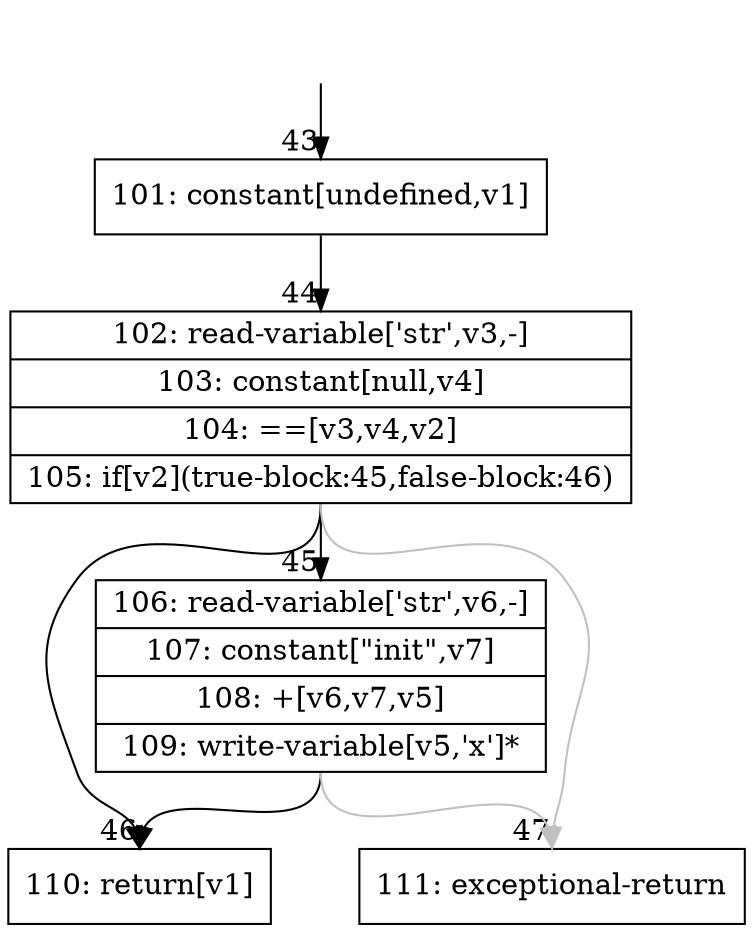 digraph {
rankdir="TD"
BB_entry8[shape=none,label=""];
BB_entry8 -> BB43 [tailport=s, headport=n, headlabel="    43"]
BB43 [shape=record label="{101: constant[undefined,v1]}" ] 
BB43 -> BB44 [tailport=s, headport=n, headlabel="      44"]
BB44 [shape=record label="{102: read-variable['str',v3,-]|103: constant[null,v4]|104: ==[v3,v4,v2]|105: if[v2](true-block:45,false-block:46)}" ] 
BB44 -> BB45 [tailport=s, headport=n, headlabel="      45"]
BB44 -> BB46 [tailport=s, headport=n, headlabel="      46"]
BB44 -> BB47 [tailport=s, headport=n, color=gray, headlabel="      47"]
BB45 [shape=record label="{106: read-variable['str',v6,-]|107: constant[\"init\",v7]|108: +[v6,v7,v5]|109: write-variable[v5,'x']*}" ] 
BB45 -> BB46 [tailport=s, headport=n]
BB45 -> BB47 [tailport=s, headport=n, color=gray]
BB46 [shape=record label="{110: return[v1]}" ] 
BB47 [shape=record label="{111: exceptional-return}" ] 
//#$~ 58
}
